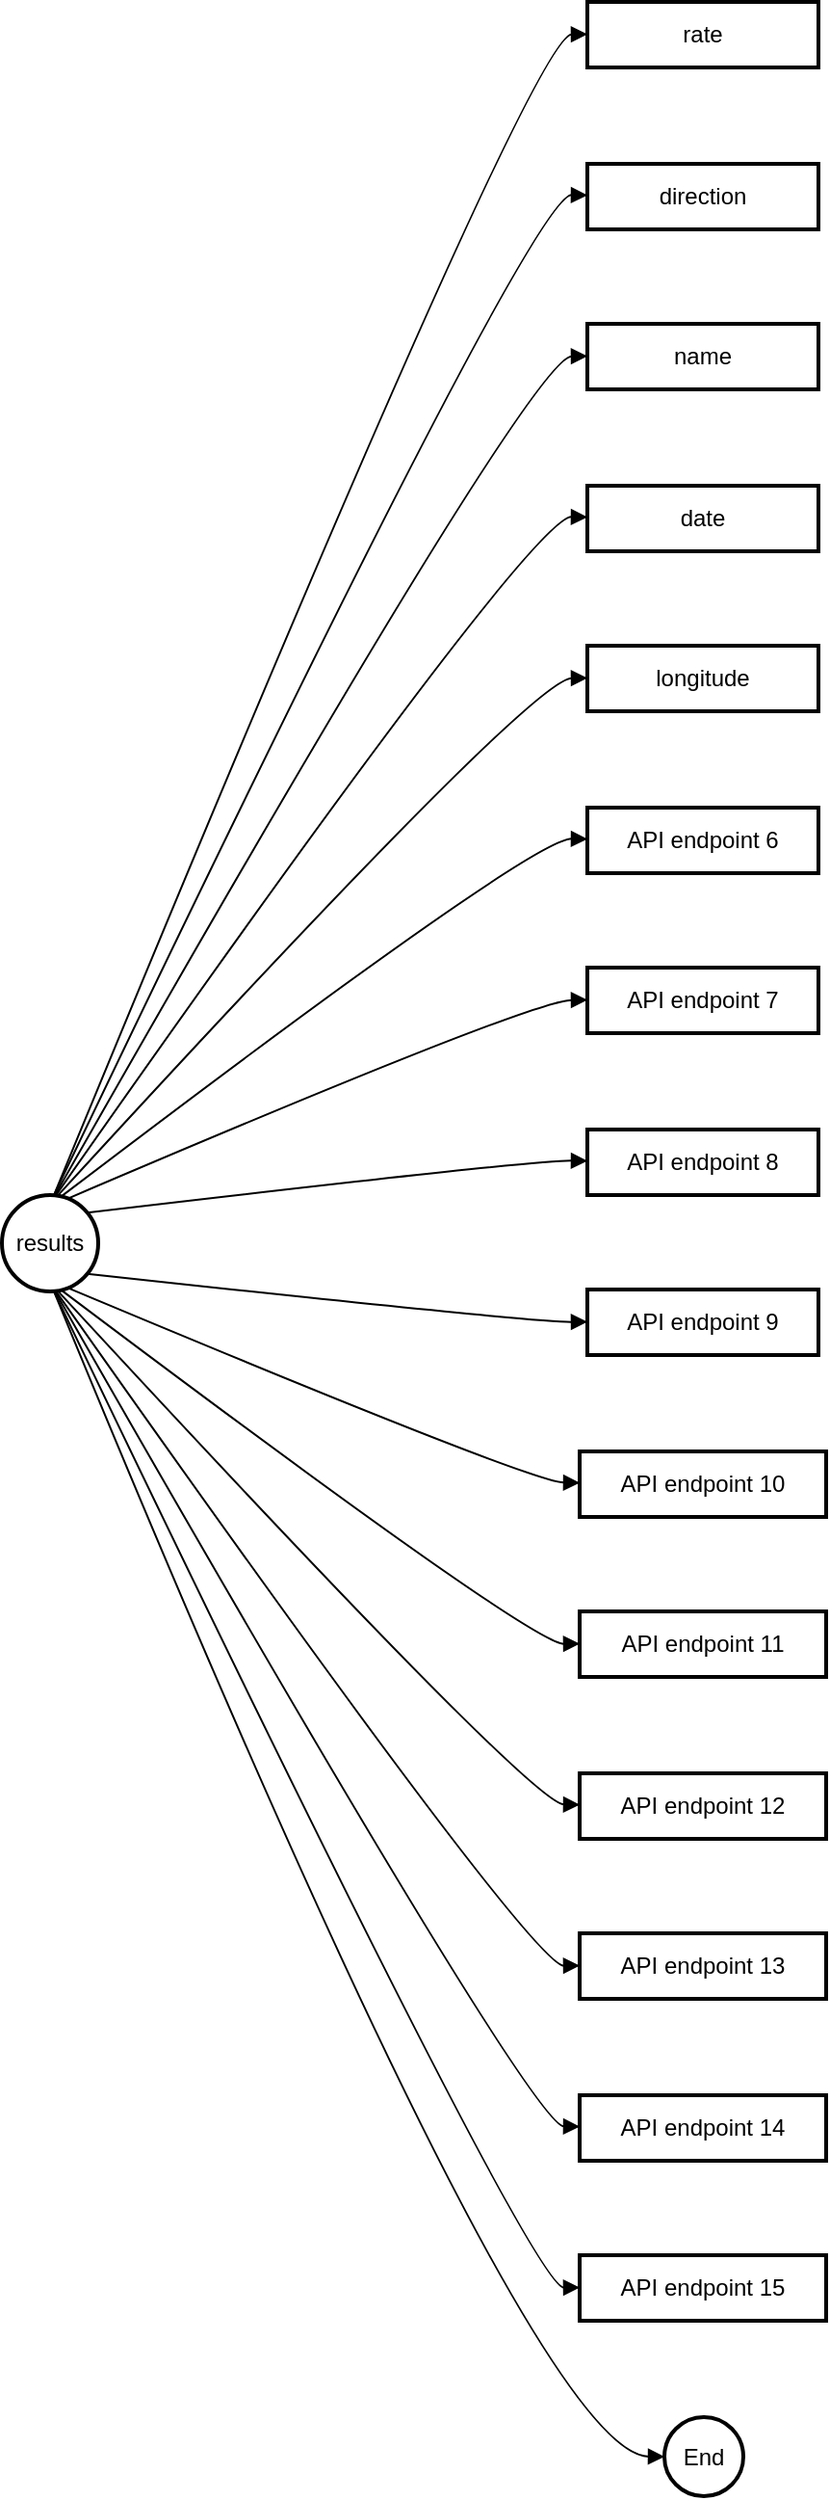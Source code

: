 <mxfile version="21.6.9" type="device">
  <diagram name="第 1 页" id="T2QWVy6FwHlB8inApCNi">
    <mxGraphModel dx="2261" dy="1919" grid="1" gridSize="10" guides="1" tooltips="1" connect="1" arrows="1" fold="1" page="1" pageScale="1" pageWidth="827" pageHeight="1169" math="0" shadow="0">
      <root>
        <mxCell id="0" />
        <mxCell id="1" parent="0" />
        <mxCell id="2" value="results" style="ellipse;aspect=fixed;strokeWidth=2;whiteSpace=wrap;" parent="1" vertex="1">
          <mxGeometry x="-200" y="619" width="50" height="50" as="geometry" />
        </mxCell>
        <mxCell id="3" value="rate" style="whiteSpace=wrap;strokeWidth=2;" parent="1" vertex="1">
          <mxGeometry x="104" width="120" height="34" as="geometry" />
        </mxCell>
        <mxCell id="4" value="direction" style="whiteSpace=wrap;strokeWidth=2;" parent="1" vertex="1">
          <mxGeometry x="104" y="84" width="120" height="34" as="geometry" />
        </mxCell>
        <mxCell id="5" value="name" style="whiteSpace=wrap;strokeWidth=2;" parent="1" vertex="1">
          <mxGeometry x="104" y="167" width="120" height="34" as="geometry" />
        </mxCell>
        <mxCell id="6" value="date" style="whiteSpace=wrap;strokeWidth=2;" parent="1" vertex="1">
          <mxGeometry x="104" y="251" width="120" height="34" as="geometry" />
        </mxCell>
        <mxCell id="7" value="longitude" style="whiteSpace=wrap;strokeWidth=2;" parent="1" vertex="1">
          <mxGeometry x="104" y="334" width="120" height="34" as="geometry" />
        </mxCell>
        <mxCell id="8" value="API endpoint 6" style="whiteSpace=wrap;strokeWidth=2;" parent="1" vertex="1">
          <mxGeometry x="104" y="418" width="120" height="34" as="geometry" />
        </mxCell>
        <mxCell id="9" value="API endpoint 7" style="whiteSpace=wrap;strokeWidth=2;" parent="1" vertex="1">
          <mxGeometry x="104" y="501" width="120" height="34" as="geometry" />
        </mxCell>
        <mxCell id="10" value="API endpoint 8" style="whiteSpace=wrap;strokeWidth=2;" parent="1" vertex="1">
          <mxGeometry x="104" y="585" width="120" height="34" as="geometry" />
        </mxCell>
        <mxCell id="11" value="API endpoint 9" style="whiteSpace=wrap;strokeWidth=2;" parent="1" vertex="1">
          <mxGeometry x="104" y="668" width="120" height="34" as="geometry" />
        </mxCell>
        <mxCell id="12" value="API endpoint 10" style="whiteSpace=wrap;strokeWidth=2;" parent="1" vertex="1">
          <mxGeometry x="100" y="752" width="128" height="34" as="geometry" />
        </mxCell>
        <mxCell id="13" value="API endpoint 11" style="whiteSpace=wrap;strokeWidth=2;" parent="1" vertex="1">
          <mxGeometry x="100" y="835" width="128" height="34" as="geometry" />
        </mxCell>
        <mxCell id="14" value="API endpoint 12" style="whiteSpace=wrap;strokeWidth=2;" parent="1" vertex="1">
          <mxGeometry x="100" y="919" width="128" height="34" as="geometry" />
        </mxCell>
        <mxCell id="15" value="API endpoint 13" style="whiteSpace=wrap;strokeWidth=2;" parent="1" vertex="1">
          <mxGeometry x="100" y="1002" width="128" height="34" as="geometry" />
        </mxCell>
        <mxCell id="16" value="API endpoint 14" style="whiteSpace=wrap;strokeWidth=2;" parent="1" vertex="1">
          <mxGeometry x="100" y="1086" width="128" height="34" as="geometry" />
        </mxCell>
        <mxCell id="17" value="API endpoint 15" style="whiteSpace=wrap;strokeWidth=2;" parent="1" vertex="1">
          <mxGeometry x="100" y="1169" width="128" height="34" as="geometry" />
        </mxCell>
        <mxCell id="18" value="End" style="ellipse;aspect=fixed;strokeWidth=2;whiteSpace=wrap;" parent="1" vertex="1">
          <mxGeometry x="144" y="1253" width="41" height="41" as="geometry" />
        </mxCell>
        <mxCell id="19" value="" style="curved=1;startArrow=none;endArrow=block;exitX=0.542;exitY=-0.002;entryX=0.003;entryY=0.493;" parent="1" source="2" target="3" edge="1">
          <mxGeometry relative="1" as="geometry">
            <Array as="points">
              <mxPoint x="75" y="17" />
            </Array>
          </mxGeometry>
        </mxCell>
        <mxCell id="20" value="" style="curved=1;startArrow=none;endArrow=block;exitX=0.548;exitY=-0.002;entryX=0.003;entryY=0.478;" parent="1" source="2" target="4" edge="1">
          <mxGeometry relative="1" as="geometry">
            <Array as="points">
              <mxPoint x="75" y="100" />
            </Array>
          </mxGeometry>
        </mxCell>
        <mxCell id="21" value="" style="curved=1;startArrow=none;endArrow=block;exitX=0.556;exitY=-0.002;entryX=0.003;entryY=0.493;" parent="1" source="2" target="5" edge="1">
          <mxGeometry relative="1" as="geometry">
            <Array as="points">
              <mxPoint x="75" y="184" />
            </Array>
          </mxGeometry>
        </mxCell>
        <mxCell id="22" value="" style="curved=1;startArrow=none;endArrow=block;exitX=0.569;exitY=-0.002;entryX=0.003;entryY=0.478;" parent="1" source="2" target="6" edge="1">
          <mxGeometry relative="1" as="geometry">
            <Array as="points">
              <mxPoint x="75" y="267" />
            </Array>
          </mxGeometry>
        </mxCell>
        <mxCell id="23" value="" style="curved=1;startArrow=none;endArrow=block;exitX=0.588;exitY=-0.002;entryX=0.003;entryY=0.493;" parent="1" source="2" target="7" edge="1">
          <mxGeometry relative="1" as="geometry">
            <Array as="points">
              <mxPoint x="75" y="351" />
            </Array>
          </mxGeometry>
        </mxCell>
        <mxCell id="24" value="" style="curved=1;startArrow=none;endArrow=block;exitX=0.622;exitY=-0.002;entryX=0.003;entryY=0.478;" parent="1" source="2" target="8" edge="1">
          <mxGeometry relative="1" as="geometry">
            <Array as="points">
              <mxPoint x="75" y="434" />
            </Array>
          </mxGeometry>
        </mxCell>
        <mxCell id="25" value="" style="curved=1;startArrow=none;endArrow=block;exitX=0.702;exitY=-0.002;entryX=0.003;entryY=0.493;" parent="1" source="2" target="9" edge="1">
          <mxGeometry relative="1" as="geometry">
            <Array as="points">
              <mxPoint x="75" y="518" />
            </Array>
          </mxGeometry>
        </mxCell>
        <mxCell id="26" value="" style="curved=1;startArrow=none;endArrow=block;exitX=1.003;exitY=0.082;entryX=0.003;entryY=0.478;" parent="1" source="2" target="10" edge="1">
          <mxGeometry relative="1" as="geometry">
            <Array as="points">
              <mxPoint x="75" y="601" />
            </Array>
          </mxGeometry>
        </mxCell>
        <mxCell id="27" value="" style="curved=1;startArrow=none;endArrow=block;exitX=1.003;exitY=0.918;entryX=0.003;entryY=0.493;" parent="1" source="2" target="11" edge="1">
          <mxGeometry relative="1" as="geometry">
            <Array as="points">
              <mxPoint x="75" y="685" />
            </Array>
          </mxGeometry>
        </mxCell>
        <mxCell id="28" value="" style="curved=1;startArrow=none;endArrow=block;exitX=0.702;exitY=1.002;entryX=0.001;entryY=0.478;" parent="1" source="2" target="12" edge="1">
          <mxGeometry relative="1" as="geometry">
            <Array as="points">
              <mxPoint x="75" y="768" />
            </Array>
          </mxGeometry>
        </mxCell>
        <mxCell id="29" value="" style="curved=1;startArrow=none;endArrow=block;exitX=0.622;exitY=1.002;entryX=0.002;entryY=0.493;" parent="1" source="2" target="13" edge="1">
          <mxGeometry relative="1" as="geometry">
            <Array as="points">
              <mxPoint x="75" y="852" />
            </Array>
          </mxGeometry>
        </mxCell>
        <mxCell id="30" value="" style="curved=1;startArrow=none;endArrow=block;exitX=0.588;exitY=1.002;entryX=0.002;entryY=0.478;" parent="1" source="2" target="14" edge="1">
          <mxGeometry relative="1" as="geometry">
            <Array as="points">
              <mxPoint x="75" y="935" />
            </Array>
          </mxGeometry>
        </mxCell>
        <mxCell id="31" value="" style="curved=1;startArrow=none;endArrow=block;exitX=0.569;exitY=1.002;entryX=0.002;entryY=0.493;" parent="1" source="2" target="15" edge="1">
          <mxGeometry relative="1" as="geometry">
            <Array as="points">
              <mxPoint x="75" y="1019" />
            </Array>
          </mxGeometry>
        </mxCell>
        <mxCell id="32" value="" style="curved=1;startArrow=none;endArrow=block;exitX=0.556;exitY=1.002;entryX=0.001;entryY=0.478;" parent="1" source="2" target="16" edge="1">
          <mxGeometry relative="1" as="geometry">
            <Array as="points">
              <mxPoint x="75" y="1102" />
            </Array>
          </mxGeometry>
        </mxCell>
        <mxCell id="33" value="" style="curved=1;startArrow=none;endArrow=block;exitX=0.548;exitY=1.002;entryX=0.002;entryY=0.493;" parent="1" source="2" target="17" edge="1">
          <mxGeometry relative="1" as="geometry">
            <Array as="points">
              <mxPoint x="75" y="1186" />
            </Array>
          </mxGeometry>
        </mxCell>
        <mxCell id="34" value="" style="curved=1;startArrow=none;endArrow=block;exitX=0.542;exitY=1.002;entryX=-0.006;entryY=0.491;" parent="1" source="2" target="18" edge="1">
          <mxGeometry relative="1" as="geometry">
            <Array as="points">
              <mxPoint x="75" y="1273" />
            </Array>
          </mxGeometry>
        </mxCell>
      </root>
    </mxGraphModel>
  </diagram>
</mxfile>
